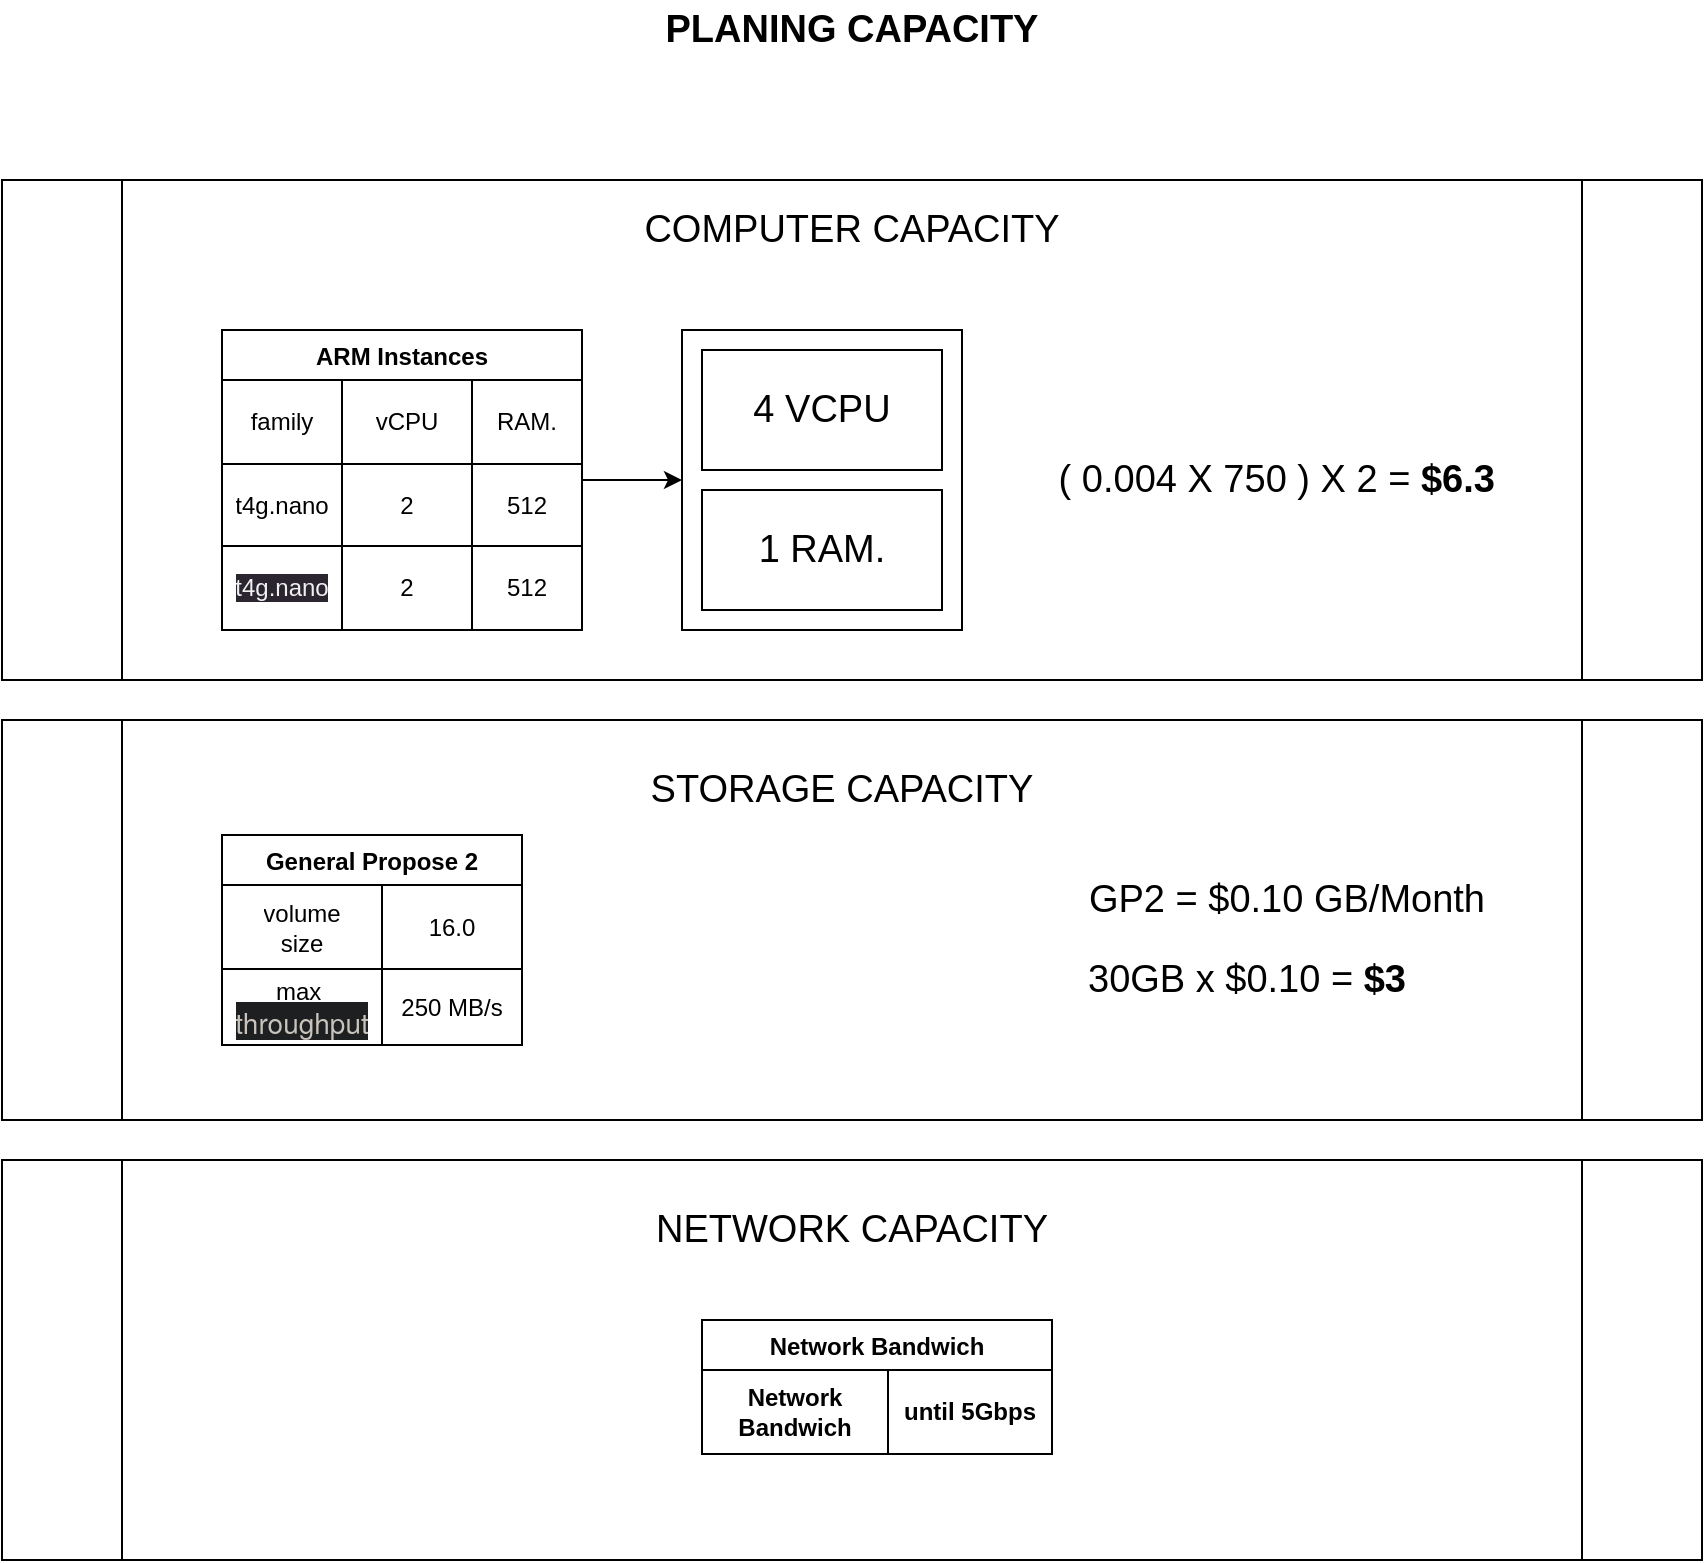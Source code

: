 <mxfile>
    <diagram id="Pm2bsPHCff1ABmqqB7Xc" name="Page-1">
        <mxGraphModel dx="818" dy="630" grid="1" gridSize="10" guides="1" tooltips="1" connect="1" arrows="1" fold="1" page="1" pageScale="1" pageWidth="850" pageHeight="1100" math="0" shadow="0">
            <root>
                <mxCell id="0"/>
                <mxCell id="1" parent="0"/>
                <mxCell id="78" value="" style="shape=process;whiteSpace=wrap;html=1;backgroundOutline=1;fontSize=19;size=0.071;" parent="1" vertex="1">
                    <mxGeometry y="660" width="850" height="200" as="geometry"/>
                </mxCell>
                <mxCell id="77" value="" style="shape=process;whiteSpace=wrap;html=1;backgroundOutline=1;fontSize=19;size=0.071;" parent="1" vertex="1">
                    <mxGeometry y="170" width="850" height="250" as="geometry"/>
                </mxCell>
                <mxCell id="76" value="" style="shape=process;whiteSpace=wrap;html=1;backgroundOutline=1;fontSize=19;size=0.071;" parent="1" vertex="1">
                    <mxGeometry y="440" width="850" height="200" as="geometry"/>
                </mxCell>
                <mxCell id="45" value="" style="rounded=0;whiteSpace=wrap;html=1;fontSize=19;" parent="1" vertex="1">
                    <mxGeometry x="340" y="245" width="140" height="150" as="geometry"/>
                </mxCell>
                <mxCell id="50" style="edgeStyle=none;html=1;exitX=1;exitY=0.5;exitDx=0;exitDy=0;" parent="1" source="13" target="45" edge="1">
                    <mxGeometry relative="1" as="geometry"/>
                </mxCell>
                <mxCell id="13" value="ARM Instances" style="shape=table;startSize=25;container=1;collapsible=0;childLayout=tableLayout;fontStyle=1;align=center;" parent="1" vertex="1">
                    <mxGeometry x="110" y="245" width="180" height="150" as="geometry"/>
                </mxCell>
                <mxCell id="35" style="shape=tableRow;horizontal=0;startSize=0;swimlaneHead=0;swimlaneBody=0;top=0;left=0;bottom=0;right=0;collapsible=0;dropTarget=0;fillColor=none;points=[[0,0.5],[1,0.5]];portConstraint=eastwest;" parent="13" vertex="1">
                    <mxGeometry y="25" width="180" height="42" as="geometry"/>
                </mxCell>
                <mxCell id="36" value="family" style="shape=partialRectangle;html=1;whiteSpace=wrap;connectable=0;fillColor=none;top=0;left=0;bottom=0;right=0;overflow=hidden;" parent="35" vertex="1">
                    <mxGeometry width="60" height="42" as="geometry">
                        <mxRectangle width="60" height="42" as="alternateBounds"/>
                    </mxGeometry>
                </mxCell>
                <mxCell id="37" value="vCPU" style="shape=partialRectangle;html=1;whiteSpace=wrap;connectable=0;fillColor=none;top=0;left=0;bottom=0;right=0;overflow=hidden;" parent="35" vertex="1">
                    <mxGeometry x="60" width="65" height="42" as="geometry">
                        <mxRectangle width="65" height="42" as="alternateBounds"/>
                    </mxGeometry>
                </mxCell>
                <mxCell id="38" value="RAM." style="shape=partialRectangle;html=1;whiteSpace=wrap;connectable=0;fillColor=none;top=0;left=0;bottom=0;right=0;overflow=hidden;" parent="35" vertex="1">
                    <mxGeometry x="125" width="55" height="42" as="geometry">
                        <mxRectangle width="55" height="42" as="alternateBounds"/>
                    </mxGeometry>
                </mxCell>
                <mxCell id="14" value="" style="shape=tableRow;horizontal=0;startSize=0;swimlaneHead=0;swimlaneBody=0;top=0;left=0;bottom=0;right=0;collapsible=0;dropTarget=0;fillColor=none;points=[[0,0.5],[1,0.5]];portConstraint=eastwest;" parent="13" vertex="1">
                    <mxGeometry y="67" width="180" height="41" as="geometry"/>
                </mxCell>
                <mxCell id="15" value="t4g.nano" style="shape=partialRectangle;html=1;whiteSpace=wrap;connectable=0;fillColor=none;top=0;left=0;bottom=0;right=0;overflow=hidden;" parent="14" vertex="1">
                    <mxGeometry width="60" height="41" as="geometry">
                        <mxRectangle width="60" height="41" as="alternateBounds"/>
                    </mxGeometry>
                </mxCell>
                <mxCell id="16" value="2" style="shape=partialRectangle;html=1;whiteSpace=wrap;connectable=0;fillColor=none;top=0;left=0;bottom=0;right=0;overflow=hidden;" parent="14" vertex="1">
                    <mxGeometry x="60" width="65" height="41" as="geometry">
                        <mxRectangle width="65" height="41" as="alternateBounds"/>
                    </mxGeometry>
                </mxCell>
                <mxCell id="17" value="512" style="shape=partialRectangle;html=1;whiteSpace=wrap;connectable=0;fillColor=none;top=0;left=0;bottom=0;right=0;overflow=hidden;" parent="14" vertex="1">
                    <mxGeometry x="125" width="55" height="41" as="geometry">
                        <mxRectangle width="55" height="41" as="alternateBounds"/>
                    </mxGeometry>
                </mxCell>
                <mxCell id="18" value="" style="shape=tableRow;horizontal=0;startSize=0;swimlaneHead=0;swimlaneBody=0;top=0;left=0;bottom=0;right=0;collapsible=0;dropTarget=0;fillColor=none;points=[[0,0.5],[1,0.5]];portConstraint=eastwest;" parent="13" vertex="1">
                    <mxGeometry y="108" width="180" height="42" as="geometry"/>
                </mxCell>
                <mxCell id="19" value="&lt;span style=&quot;color: rgb(240, 240, 240); font-family: Helvetica; font-size: 12px; font-style: normal; font-variant-ligatures: normal; font-variant-caps: normal; font-weight: 400; letter-spacing: normal; orphans: 2; text-align: center; text-indent: 0px; text-transform: none; widows: 2; word-spacing: 0px; -webkit-text-stroke-width: 0px; background-color: rgb(42, 37, 47); text-decoration-thickness: initial; text-decoration-style: initial; text-decoration-color: initial; float: none; display: inline !important;&quot;&gt;t4g.nano&lt;/span&gt;" style="shape=partialRectangle;html=1;whiteSpace=wrap;connectable=0;fillColor=none;top=0;left=0;bottom=0;right=0;overflow=hidden;" parent="18" vertex="1">
                    <mxGeometry width="60" height="42" as="geometry">
                        <mxRectangle width="60" height="42" as="alternateBounds"/>
                    </mxGeometry>
                </mxCell>
                <mxCell id="20" value="2" style="shape=partialRectangle;html=1;whiteSpace=wrap;connectable=0;fillColor=none;top=0;left=0;bottom=0;right=0;overflow=hidden;" parent="18" vertex="1">
                    <mxGeometry x="60" width="65" height="42" as="geometry">
                        <mxRectangle width="65" height="42" as="alternateBounds"/>
                    </mxGeometry>
                </mxCell>
                <mxCell id="21" value="512" style="shape=partialRectangle;html=1;whiteSpace=wrap;connectable=0;fillColor=none;top=0;left=0;bottom=0;right=0;overflow=hidden;" parent="18" vertex="1">
                    <mxGeometry x="125" width="55" height="42" as="geometry">
                        <mxRectangle width="55" height="42" as="alternateBounds"/>
                    </mxGeometry>
                </mxCell>
                <mxCell id="41" value="&lt;b&gt;&lt;font style=&quot;font-size: 19px;&quot;&gt;PLANING CAPACITY&lt;/font&gt;&lt;/b&gt;" style="text;html=1;strokeColor=none;fillColor=none;align=center;verticalAlign=middle;whiteSpace=wrap;rounded=0;" parent="1" vertex="1">
                    <mxGeometry x="300" y="80" width="250" height="30" as="geometry"/>
                </mxCell>
                <mxCell id="43" value="4 VCPU" style="rounded=0;whiteSpace=wrap;html=1;fontSize=19;" parent="1" vertex="1">
                    <mxGeometry x="350" y="255" width="120" height="60" as="geometry"/>
                </mxCell>
                <mxCell id="44" value="1 RAM." style="rounded=0;whiteSpace=wrap;html=1;fontSize=19;" parent="1" vertex="1">
                    <mxGeometry x="350" y="325" width="120" height="60" as="geometry"/>
                </mxCell>
                <mxCell id="46" value="( 0.004 X 750 ) X 2 = &lt;b&gt;$6.3&lt;/b&gt;&amp;nbsp;" style="text;html=1;strokeColor=none;fillColor=none;align=center;verticalAlign=middle;whiteSpace=wrap;rounded=0;fontSize=19;" parent="1" vertex="1">
                    <mxGeometry x="500" y="305" width="280" height="30" as="geometry"/>
                </mxCell>
                <mxCell id="49" value="COMPUTER CAPACITY" style="text;html=1;strokeColor=none;fillColor=none;align=center;verticalAlign=middle;whiteSpace=wrap;rounded=0;fontSize=19;" parent="1" vertex="1">
                    <mxGeometry x="305" y="180" width="240" height="30" as="geometry"/>
                </mxCell>
                <mxCell id="51" value="STORAGE CAPACITY" style="text;html=1;strokeColor=none;fillColor=none;align=center;verticalAlign=middle;whiteSpace=wrap;rounded=0;fontSize=19;" parent="1" vertex="1">
                    <mxGeometry x="300" y="460" width="240" height="30" as="geometry"/>
                </mxCell>
                <mxCell id="52" value="NETWORK CAPACITY" style="text;html=1;strokeColor=none;fillColor=none;align=center;verticalAlign=middle;whiteSpace=wrap;rounded=0;fontSize=19;" parent="1" vertex="1">
                    <mxGeometry x="305" y="680" width="240" height="30" as="geometry"/>
                </mxCell>
                <mxCell id="53" value="&lt;font style=&quot;font-size: 19px;&quot;&gt;GP2 = $0.10 GB/Month&lt;/font&gt;" style="text;html=1;strokeColor=none;fillColor=none;align=center;verticalAlign=middle;whiteSpace=wrap;rounded=0;" parent="1" vertex="1">
                    <mxGeometry x="530" y="515" width="225" height="30" as="geometry"/>
                </mxCell>
                <mxCell id="54" value="&lt;span style=&quot;font-size: 19px;&quot;&gt;30GB x $0.10 =&lt;b&gt; $3&lt;/b&gt;&lt;/span&gt;" style="text;html=1;strokeColor=none;fillColor=none;align=center;verticalAlign=middle;whiteSpace=wrap;rounded=0;" parent="1" vertex="1">
                    <mxGeometry x="510" y="555" width="225" height="30" as="geometry"/>
                </mxCell>
                <mxCell id="55" value="General Propose 2" style="shape=table;startSize=25;container=1;collapsible=0;childLayout=tableLayout;fontStyle=1;align=center;" parent="1" vertex="1">
                    <mxGeometry x="110" y="497.5" width="150" height="105" as="geometry"/>
                </mxCell>
                <mxCell id="56" style="shape=tableRow;horizontal=0;startSize=0;swimlaneHead=0;swimlaneBody=0;top=0;left=0;bottom=0;right=0;collapsible=0;dropTarget=0;fillColor=none;points=[[0,0.5],[1,0.5]];portConstraint=eastwest;" parent="55" vertex="1">
                    <mxGeometry y="25" width="150" height="42" as="geometry"/>
                </mxCell>
                <mxCell id="57" value="volume&lt;br&gt;size" style="shape=partialRectangle;html=1;whiteSpace=wrap;connectable=0;fillColor=none;top=0;left=0;bottom=0;right=0;overflow=hidden;" parent="56" vertex="1">
                    <mxGeometry width="80" height="42" as="geometry">
                        <mxRectangle width="80" height="42" as="alternateBounds"/>
                    </mxGeometry>
                </mxCell>
                <mxCell id="58" value="16.0" style="shape=partialRectangle;html=1;whiteSpace=wrap;connectable=0;fillColor=none;top=0;left=0;bottom=0;right=0;overflow=hidden;" parent="56" vertex="1">
                    <mxGeometry x="80" width="70" height="42" as="geometry">
                        <mxRectangle width="70" height="42" as="alternateBounds"/>
                    </mxGeometry>
                </mxCell>
                <mxCell id="60" value="" style="shape=tableRow;horizontal=0;startSize=0;swimlaneHead=0;swimlaneBody=0;top=0;left=0;bottom=0;right=0;collapsible=0;dropTarget=0;fillColor=none;points=[[0,0.5],[1,0.5]];portConstraint=eastwest;" parent="55" vertex="1">
                    <mxGeometry y="67" width="150" height="38" as="geometry"/>
                </mxCell>
                <mxCell id="61" value="max&amp;nbsp;&lt;br&gt;&lt;div style=&quot;text-align: start;&quot;&gt;&lt;font face=&quot;AmazonEmber, Helvetica Neue, Helvetica, Arial, sans-serif&quot; color=&quot;#c8c3bc&quot;&gt;&lt;span style=&quot;font-size: 14px; background-color: rgb(29, 31, 32);&quot;&gt;throughput&lt;/span&gt;&lt;/font&gt;&lt;/div&gt;" style="shape=partialRectangle;html=1;whiteSpace=wrap;connectable=0;fillColor=none;top=0;left=0;bottom=0;right=0;overflow=hidden;" parent="60" vertex="1">
                    <mxGeometry width="80" height="38" as="geometry">
                        <mxRectangle width="80" height="38" as="alternateBounds"/>
                    </mxGeometry>
                </mxCell>
                <mxCell id="62" value="250 MB/s" style="shape=partialRectangle;html=1;whiteSpace=wrap;connectable=0;fillColor=none;top=0;left=0;bottom=0;right=0;overflow=hidden;" parent="60" vertex="1">
                    <mxGeometry x="80" width="70" height="38" as="geometry">
                        <mxRectangle width="70" height="38" as="alternateBounds"/>
                    </mxGeometry>
                </mxCell>
                <mxCell id="69" value="Network Bandwich" style="shape=table;startSize=25;container=1;collapsible=0;childLayout=tableLayout;fontStyle=1;align=center;" parent="1" vertex="1">
                    <mxGeometry x="350" y="740" width="175" height="67" as="geometry"/>
                </mxCell>
                <mxCell id="70" style="shape=tableRow;horizontal=0;startSize=0;swimlaneHead=0;swimlaneBody=0;top=0;left=0;bottom=0;right=0;collapsible=0;dropTarget=0;fillColor=none;points=[[0,0.5],[1,0.5]];portConstraint=eastwest;" parent="69" vertex="1">
                    <mxGeometry y="25" width="175" height="42" as="geometry"/>
                </mxCell>
                <mxCell id="71" value="&lt;span style=&quot;font-weight: 700;&quot;&gt;Network Bandwich&lt;/span&gt;" style="shape=partialRectangle;html=1;whiteSpace=wrap;connectable=0;fillColor=none;top=0;left=0;bottom=0;right=0;overflow=hidden;" parent="70" vertex="1">
                    <mxGeometry width="93" height="42" as="geometry">
                        <mxRectangle width="93" height="42" as="alternateBounds"/>
                    </mxGeometry>
                </mxCell>
                <mxCell id="72" value="&lt;b&gt;until 5Gbps&lt;/b&gt;" style="shape=partialRectangle;html=1;whiteSpace=wrap;connectable=0;fillColor=none;top=0;left=0;bottom=0;right=0;overflow=hidden;" parent="70" vertex="1">
                    <mxGeometry x="93" width="82" height="42" as="geometry">
                        <mxRectangle width="82" height="42" as="alternateBounds"/>
                    </mxGeometry>
                </mxCell>
            </root>
        </mxGraphModel>
    </diagram>
</mxfile>